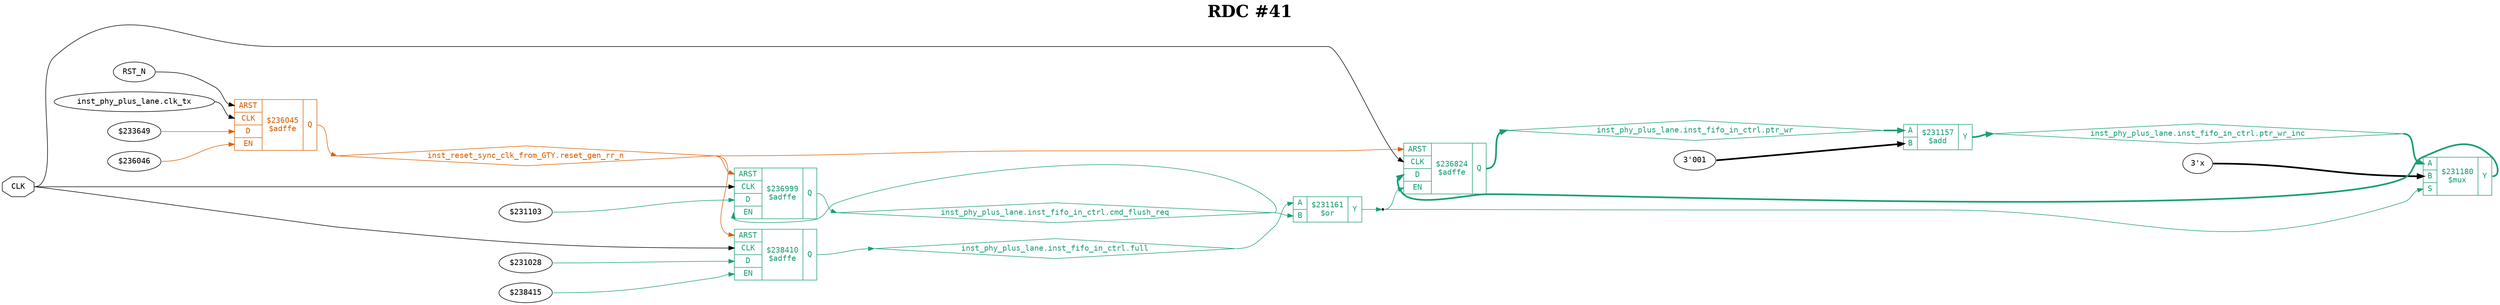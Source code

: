 digraph "spacefibre_light_top" {
label=<<b>RDC #41</b>>;
labelloc="t"
fontsize="30"
node ["fontname"="Courier"]
edge ["fontname"="Courier"]
rankdir="LR";
remincross=true;
n3 [ shape=octagon, label="CLK", color="black", fontcolor="black", href="/src/ip_spacefibre_light_top/spacefibre_light_top.vhd#45" ];
n4 [ shape=diamond, label="inst_phy_plus_lane.inst_fifo_in_ctrl.cmd_flush_req", colorscheme="dark28", color="1", fontcolor="1", href="/src/ip/fifo_dc/fifo_dc.vhd#111" ];
n5 [ shape=diamond, label="inst_phy_plus_lane.inst_fifo_in_ctrl.full", colorscheme="dark28", color="1", fontcolor="1", href="/src/ip/fifo_dc/fifo_dc.vhd#127" ];
n6 [ shape=diamond, label="inst_phy_plus_lane.inst_fifo_in_ctrl.ptr_wr", colorscheme="dark28", color="1", fontcolor="1", href="/src/ip/fifo_dc/fifo_dc.vhd#94" ];
n7 [ shape=diamond, label="inst_phy_plus_lane.inst_fifo_in_ctrl.ptr_wr_inc", colorscheme="dark28", color="1", fontcolor="1", href="/src/ip/fifo_dc/fifo_dc.vhd#95" ];
n8 [ shape=diamond, label="inst_reset_sync_clk_from_GTY.reset_gen_rr_n", colorscheme="dark28", color="2", fontcolor="2", href="/src/ip_spacefibre_light_top/reset_gen.vhd#46" ];
{ rank="source"; n3;}
{ rank="sink";}
v0 [ label="RST_N" ];
v1 [ label="inst_phy_plus_lane.clk_tx" ];
v2 [ label="$233649" ];
v3 [ label="$236046" ];
c13 [ shape=record, label="{{<p9> ARST|<p3> CLK|<p10> D|<p11> EN}|$236045\n$adffe|{<p12> Q}}", colorscheme="dark28", color="2", fontcolor="2" , href="/src/ip_spacefibre_light_top/reset_gen.vhd#56"  ];
c14 [ shape=record, label="{{<p9> ARST|<p3> CLK|<p10> D|<p11> EN}|$236824\n$adffe|{<p12> Q}}", colorscheme="dark28", color="1", fontcolor="1" , href="/src/ip/fifo_dc/fifo_dc.vhd#199"  ];
v4 [ label="$231103" ];
c15 [ shape=record, label="{{<p9> ARST|<p3> CLK|<p10> D|<p11> EN}|$236999\n$adffe|{<p12> Q}}", colorscheme="dark28", color="1", fontcolor="1" , href="/src/ip/fifo_dc/fifo_dc.vhd#440"  ];
v5 [ label="$231028" ];
v6 [ label="$238415" ];
c16 [ shape=record, label="{{<p9> ARST|<p3> CLK|<p10> D|<p11> EN}|$238410\n$adffe|{<p12> Q}}", colorscheme="dark28", color="1", fontcolor="1" , href="/src/ip/fifo_dc/fifo_dc.vhd#256"  ];
v7 [ label="3'001" ];
c20 [ shape=record, label="{{<p17> A|<p18> B}|$231157\n$add|{<p19> Y}}", colorscheme="dark28", color="1", fontcolor="1" , href="/src/ip/fifo_dc/fifo_dc.vhd#170"  ];
c21 [ shape=record, label="{{<p17> A|<p18> B}|$231161\n$or|{<p19> Y}}", colorscheme="dark28", color="1", fontcolor="1" , href="/src/ip/fifo_dc/fifo_dc.vhd#173"  ];
v8 [ label="3'x" ];
c23 [ shape=record, label="{{<p17> A|<p18> B|<p22> S}|$231180\n$mux|{<p19> Y}}", colorscheme="dark28", color="1", fontcolor="1" , href="/src/ip/fifo_dc/fifo_dc.vhd#209"  ];
n1 [ shape=point ];
c21:p19:e -> n1:w [colorscheme="dark28", color="1", fontcolor="1", label=""];
n1:e -> c14:p11:w [colorscheme="dark28", color="1", fontcolor="1", label=""];
n1:e -> c23:p22:w [colorscheme="dark28", color="1", fontcolor="1", label=""];
c23:p19:e -> c14:p10:w [colorscheme="dark28", color="1", fontcolor="1", style="setlinewidth(3)", label=""];
n3:e -> c14:p3:w [color="black", fontcolor="black", label=""];
n3:e -> c15:p3:w [color="black", fontcolor="black", label=""];
n3:e -> c16:p3:w [color="black", fontcolor="black", label=""];
c15:p12:e -> n4:w [colorscheme="dark28", color="1", fontcolor="1", label=""];
n4:e -> c15:p11:w [colorscheme="dark28", color="1", fontcolor="1", label=""];
n4:e -> c21:p18:w [colorscheme="dark28", color="1", fontcolor="1", label=""];
c16:p12:e -> n5:w [colorscheme="dark28", color="1", fontcolor="1", label=""];
n5:e -> c21:p17:w [colorscheme="dark28", color="1", fontcolor="1", label=""];
c14:p12:e -> n6:w [colorscheme="dark28", color="1", fontcolor="1", style="setlinewidth(3)", label=""];
n6:e -> c20:p17:w [colorscheme="dark28", color="1", fontcolor="1", style="setlinewidth(3)", label=""];
c20:p19:e -> n7:w [colorscheme="dark28", color="1", fontcolor="1", style="setlinewidth(3)", label=""];
n7:e -> c23:p17:w [colorscheme="dark28", color="1", fontcolor="1", style="setlinewidth(3)", label=""];
c13:p12:e -> n8:w [colorscheme="dark28", color="2", fontcolor="2", label=""];
n8:e -> c14:p9:w [colorscheme="dark28", color="2", fontcolor="2", label=""];
n8:e -> c15:p9:w [colorscheme="dark28", color="2", fontcolor="2", label=""];
n8:e -> c16:p9:w [colorscheme="dark28", color="2", fontcolor="2", label=""];
v0:e -> c13:p9:w [color="black", fontcolor="black", label=""];
v1:e -> c13:p3:w [color="black", fontcolor="black", label=""];
v2:e -> c13:p10:w [colorscheme="dark28", color="2", fontcolor="2", label=""];
v3:e -> c13:p11:w [colorscheme="dark28", color="2", fontcolor="2", label=""];
v4:e -> c15:p10:w [colorscheme="dark28", color="1", fontcolor="1", label=""];
v5:e -> c16:p10:w [colorscheme="dark28", color="1", fontcolor="1", label=""];
v6:e -> c16:p11:w [colorscheme="dark28", color="1", fontcolor="1", label=""];
v7:e -> c20:p18:w [color="black", fontcolor="black", style="setlinewidth(3)", label=""];
v8:e -> c23:p18:w [color="black", fontcolor="black", style="setlinewidth(3)", label=""];
}
